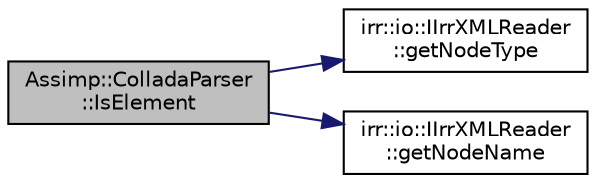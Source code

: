 digraph "Assimp::ColladaParser::IsElement"
{
  edge [fontname="Helvetica",fontsize="10",labelfontname="Helvetica",labelfontsize="10"];
  node [fontname="Helvetica",fontsize="10",shape=record];
  rankdir="LR";
  Node1 [label="Assimp::ColladaParser\l::IsElement",height=0.2,width=0.4,color="black", fillcolor="grey75", style="filled", fontcolor="black"];
  Node1 -> Node2 [color="midnightblue",fontsize="10",style="solid",fontname="Helvetica"];
  Node2 [label="irr::io::IIrrXMLReader\l::getNodeType",height=0.2,width=0.4,color="black", fillcolor="white", style="filled",URL="$classirr_1_1io_1_1_i_irr_x_m_l_reader.html#a3482e8e6bdc15965fc6a0bcef6e9a8e0",tooltip="Returns the type of the current XML node. "];
  Node1 -> Node3 [color="midnightblue",fontsize="10",style="solid",fontname="Helvetica"];
  Node3 [label="irr::io::IIrrXMLReader\l::getNodeName",height=0.2,width=0.4,color="black", fillcolor="white", style="filled",URL="$classirr_1_1io_1_1_i_irr_x_m_l_reader.html#a7d745b130c895d0f910f191d04e20e87",tooltip="Returns the name of the current node. "];
}
